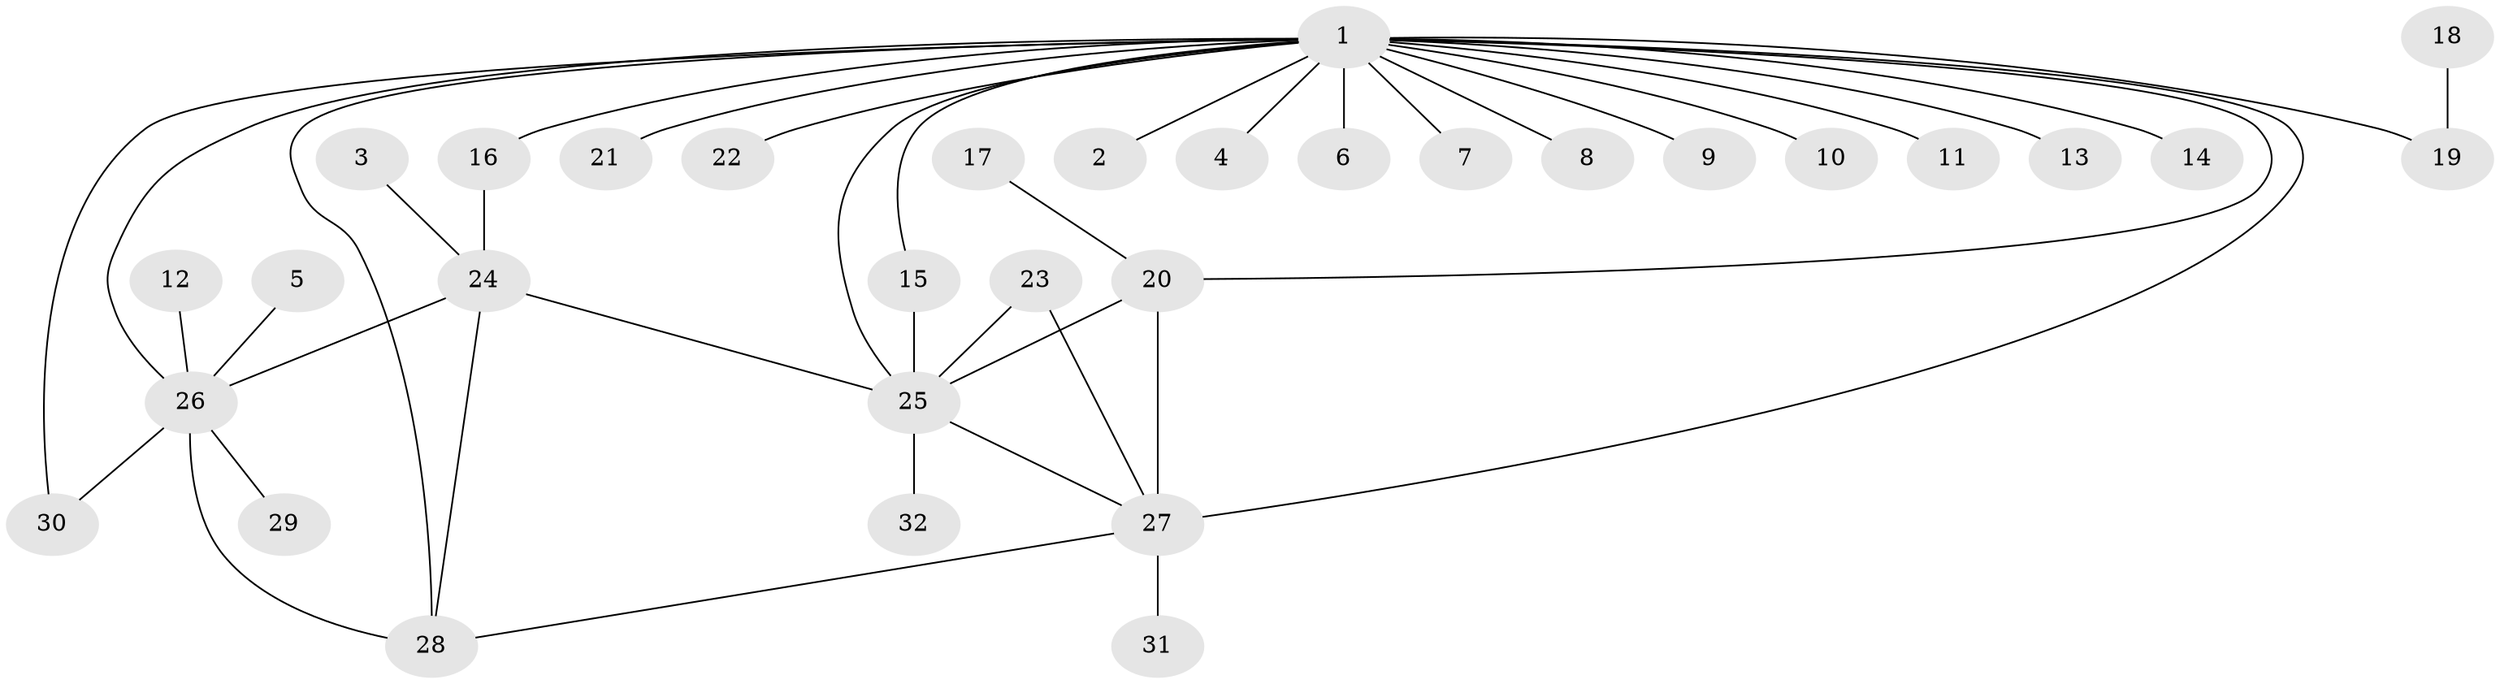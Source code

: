 // original degree distribution, {20: 0.015873015873015872, 11: 0.015873015873015872, 1: 0.5238095238095238, 3: 0.07936507936507936, 4: 0.015873015873015872, 5: 0.031746031746031744, 9: 0.031746031746031744, 7: 0.015873015873015872, 6: 0.015873015873015872, 8: 0.015873015873015872, 2: 0.23809523809523808}
// Generated by graph-tools (version 1.1) at 2025/26/03/09/25 03:26:07]
// undirected, 32 vertices, 42 edges
graph export_dot {
graph [start="1"]
  node [color=gray90,style=filled];
  1;
  2;
  3;
  4;
  5;
  6;
  7;
  8;
  9;
  10;
  11;
  12;
  13;
  14;
  15;
  16;
  17;
  18;
  19;
  20;
  21;
  22;
  23;
  24;
  25;
  26;
  27;
  28;
  29;
  30;
  31;
  32;
  1 -- 2 [weight=1.0];
  1 -- 4 [weight=1.0];
  1 -- 6 [weight=1.0];
  1 -- 7 [weight=1.0];
  1 -- 8 [weight=1.0];
  1 -- 9 [weight=1.0];
  1 -- 10 [weight=1.0];
  1 -- 11 [weight=1.0];
  1 -- 13 [weight=1.0];
  1 -- 14 [weight=1.0];
  1 -- 15 [weight=1.0];
  1 -- 16 [weight=1.0];
  1 -- 19 [weight=1.0];
  1 -- 20 [weight=1.0];
  1 -- 21 [weight=1.0];
  1 -- 22 [weight=1.0];
  1 -- 25 [weight=2.0];
  1 -- 26 [weight=2.0];
  1 -- 27 [weight=3.0];
  1 -- 28 [weight=1.0];
  1 -- 30 [weight=1.0];
  3 -- 24 [weight=1.0];
  5 -- 26 [weight=1.0];
  12 -- 26 [weight=1.0];
  15 -- 25 [weight=1.0];
  16 -- 24 [weight=1.0];
  17 -- 20 [weight=1.0];
  18 -- 19 [weight=1.0];
  20 -- 25 [weight=1.0];
  20 -- 27 [weight=1.0];
  23 -- 25 [weight=1.0];
  23 -- 27 [weight=1.0];
  24 -- 25 [weight=1.0];
  24 -- 26 [weight=1.0];
  24 -- 28 [weight=2.0];
  25 -- 27 [weight=1.0];
  25 -- 32 [weight=1.0];
  26 -- 28 [weight=2.0];
  26 -- 29 [weight=1.0];
  26 -- 30 [weight=1.0];
  27 -- 28 [weight=1.0];
  27 -- 31 [weight=1.0];
}
